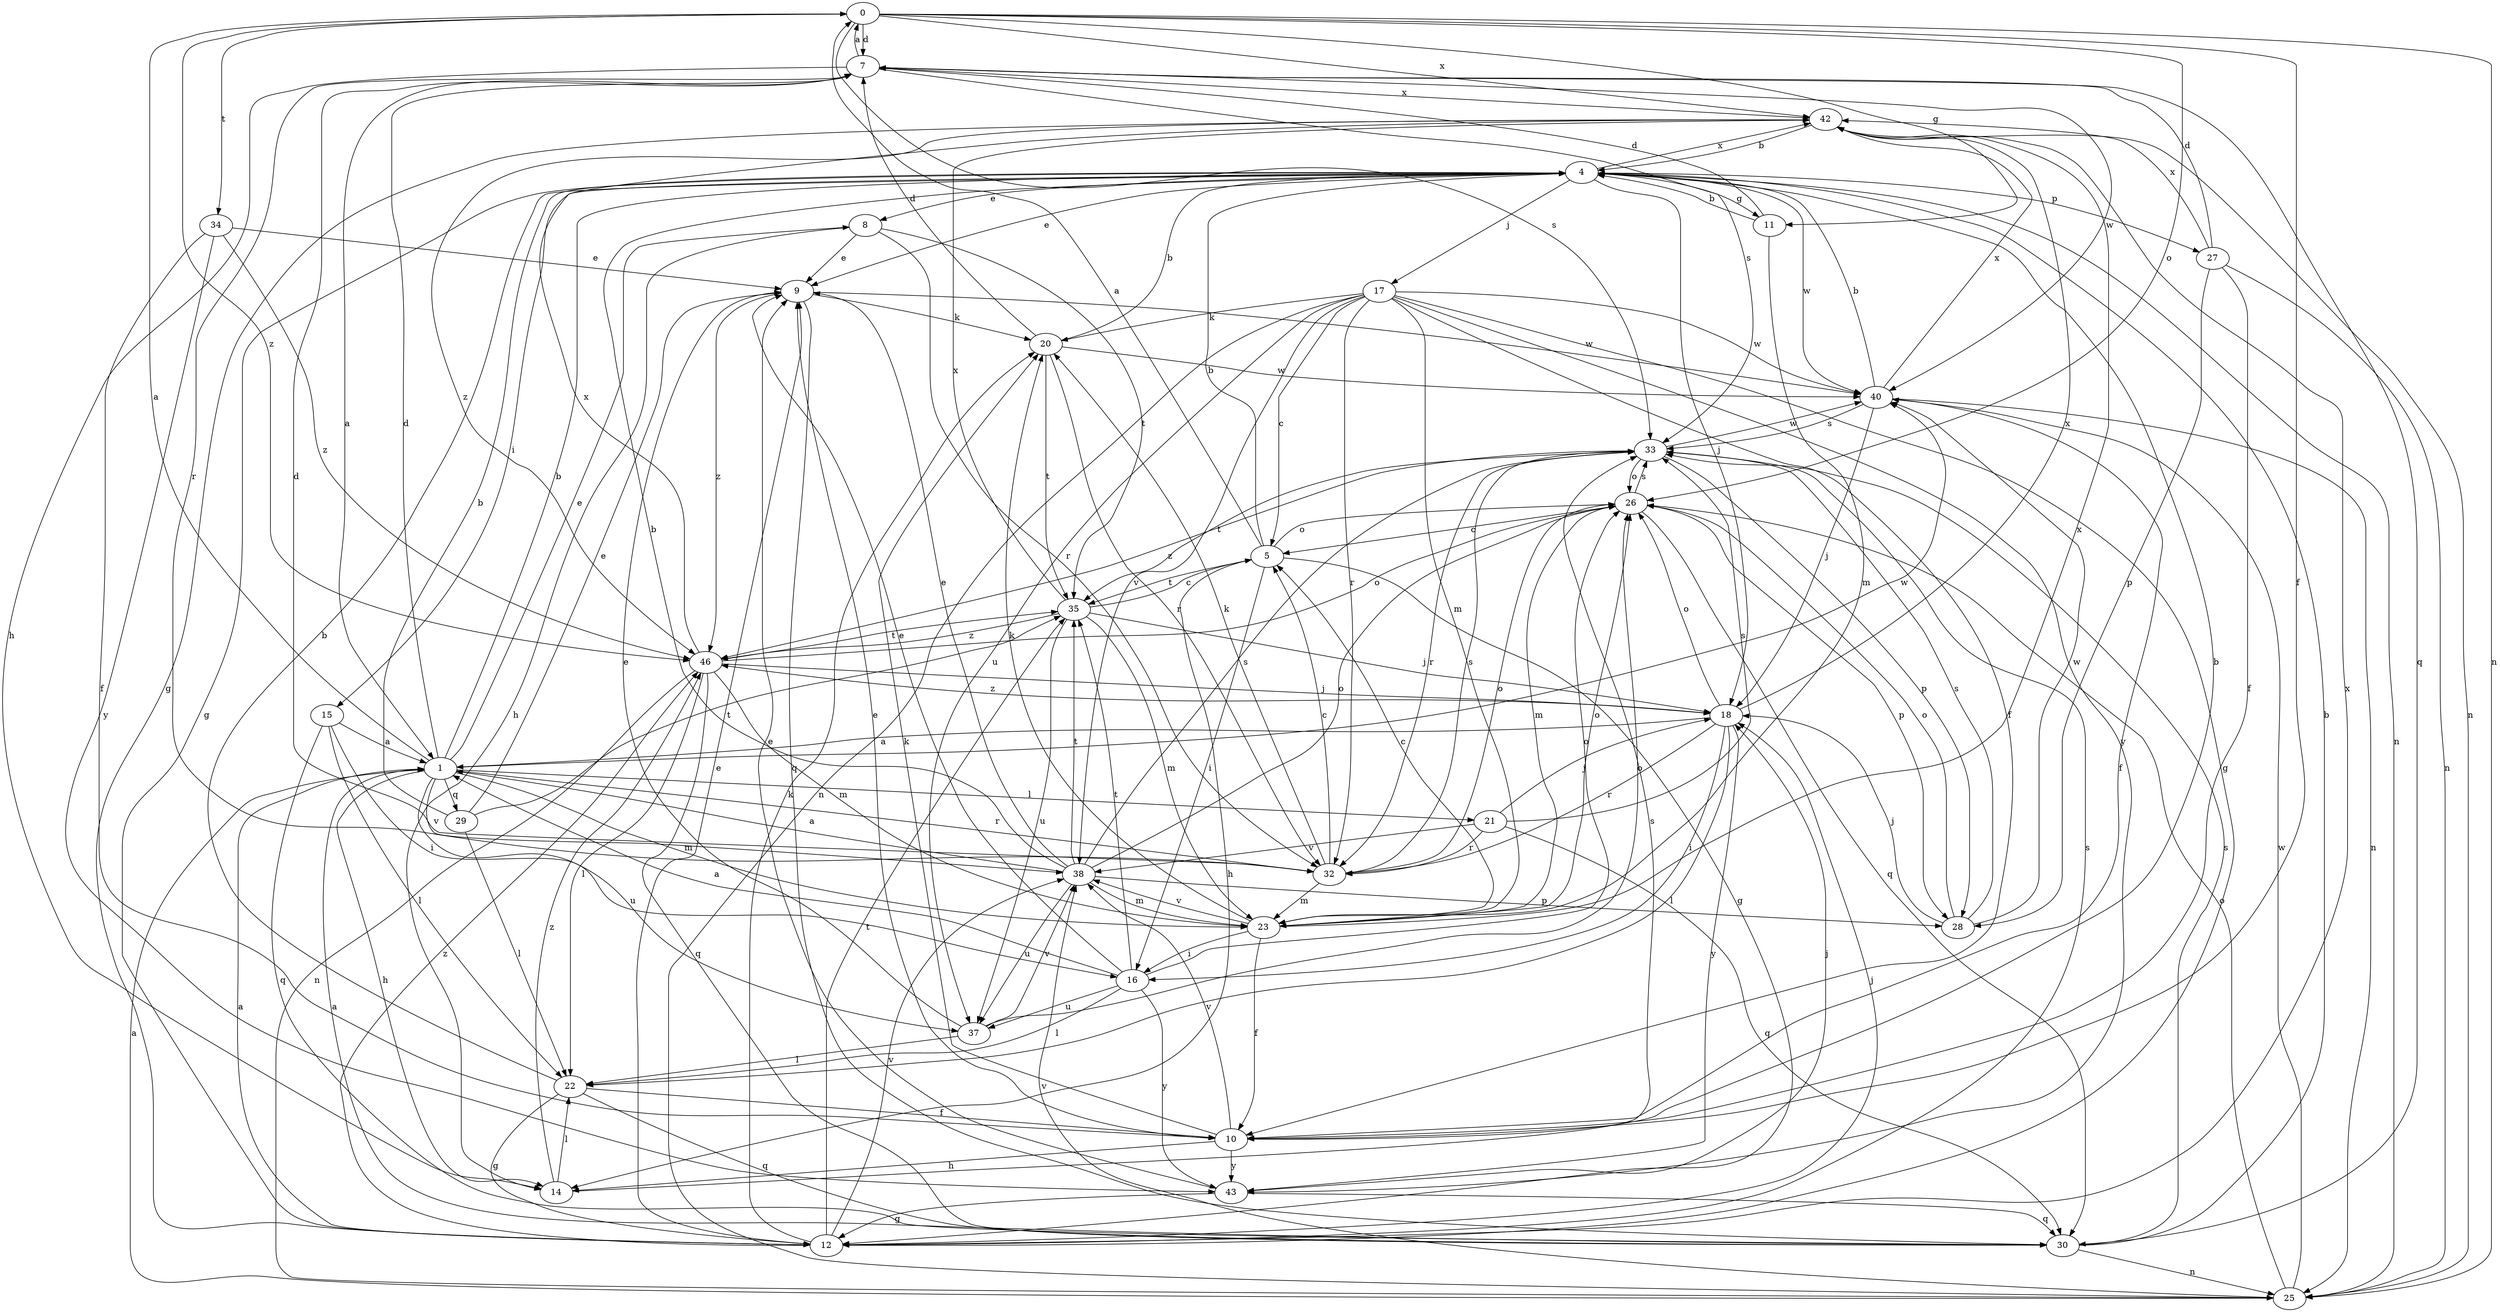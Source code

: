 strict digraph  {
0;
1;
4;
5;
7;
8;
9;
10;
11;
12;
14;
15;
16;
17;
18;
20;
21;
22;
23;
25;
26;
27;
28;
29;
30;
32;
33;
34;
35;
37;
38;
40;
42;
43;
46;
0 -> 7  [label=d];
0 -> 10  [label=f];
0 -> 11  [label=g];
0 -> 25  [label=n];
0 -> 26  [label=o];
0 -> 33  [label=s];
0 -> 34  [label=t];
0 -> 42  [label=x];
0 -> 46  [label=z];
1 -> 0  [label=a];
1 -> 4  [label=b];
1 -> 7  [label=d];
1 -> 8  [label=e];
1 -> 14  [label=h];
1 -> 21  [label=l];
1 -> 23  [label=m];
1 -> 29  [label=q];
1 -> 32  [label=r];
1 -> 37  [label=u];
1 -> 38  [label=v];
1 -> 40  [label=w];
4 -> 8  [label=e];
4 -> 9  [label=e];
4 -> 11  [label=g];
4 -> 12  [label=g];
4 -> 15  [label=i];
4 -> 17  [label=j];
4 -> 18  [label=j];
4 -> 25  [label=n];
4 -> 27  [label=p];
4 -> 40  [label=w];
4 -> 42  [label=x];
5 -> 0  [label=a];
5 -> 4  [label=b];
5 -> 12  [label=g];
5 -> 14  [label=h];
5 -> 16  [label=i];
5 -> 26  [label=o];
5 -> 35  [label=t];
7 -> 0  [label=a];
7 -> 1  [label=a];
7 -> 14  [label=h];
7 -> 30  [label=q];
7 -> 32  [label=r];
7 -> 33  [label=s];
7 -> 40  [label=w];
7 -> 42  [label=x];
8 -> 9  [label=e];
8 -> 14  [label=h];
8 -> 32  [label=r];
8 -> 35  [label=t];
9 -> 20  [label=k];
9 -> 30  [label=q];
9 -> 40  [label=w];
9 -> 46  [label=z];
10 -> 4  [label=b];
10 -> 9  [label=e];
10 -> 14  [label=h];
10 -> 20  [label=k];
10 -> 38  [label=v];
10 -> 43  [label=y];
11 -> 4  [label=b];
11 -> 7  [label=d];
11 -> 23  [label=m];
12 -> 1  [label=a];
12 -> 9  [label=e];
12 -> 18  [label=j];
12 -> 20  [label=k];
12 -> 33  [label=s];
12 -> 35  [label=t];
12 -> 38  [label=v];
12 -> 42  [label=x];
12 -> 46  [label=z];
14 -> 22  [label=l];
14 -> 33  [label=s];
14 -> 46  [label=z];
15 -> 1  [label=a];
15 -> 16  [label=i];
15 -> 22  [label=l];
15 -> 30  [label=q];
16 -> 1  [label=a];
16 -> 9  [label=e];
16 -> 22  [label=l];
16 -> 26  [label=o];
16 -> 35  [label=t];
16 -> 37  [label=u];
16 -> 43  [label=y];
17 -> 5  [label=c];
17 -> 10  [label=f];
17 -> 12  [label=g];
17 -> 20  [label=k];
17 -> 23  [label=m];
17 -> 25  [label=n];
17 -> 32  [label=r];
17 -> 37  [label=u];
17 -> 38  [label=v];
17 -> 40  [label=w];
17 -> 43  [label=y];
18 -> 1  [label=a];
18 -> 16  [label=i];
18 -> 22  [label=l];
18 -> 26  [label=o];
18 -> 32  [label=r];
18 -> 42  [label=x];
18 -> 43  [label=y];
18 -> 46  [label=z];
20 -> 4  [label=b];
20 -> 7  [label=d];
20 -> 32  [label=r];
20 -> 35  [label=t];
20 -> 40  [label=w];
21 -> 18  [label=j];
21 -> 30  [label=q];
21 -> 32  [label=r];
21 -> 33  [label=s];
21 -> 38  [label=v];
22 -> 4  [label=b];
22 -> 10  [label=f];
22 -> 12  [label=g];
22 -> 30  [label=q];
23 -> 5  [label=c];
23 -> 10  [label=f];
23 -> 16  [label=i];
23 -> 20  [label=k];
23 -> 26  [label=o];
23 -> 38  [label=v];
23 -> 42  [label=x];
25 -> 1  [label=a];
25 -> 26  [label=o];
25 -> 38  [label=v];
25 -> 40  [label=w];
26 -> 5  [label=c];
26 -> 23  [label=m];
26 -> 28  [label=p];
26 -> 30  [label=q];
26 -> 33  [label=s];
27 -> 7  [label=d];
27 -> 10  [label=f];
27 -> 25  [label=n];
27 -> 28  [label=p];
27 -> 42  [label=x];
28 -> 18  [label=j];
28 -> 26  [label=o];
28 -> 33  [label=s];
28 -> 40  [label=w];
29 -> 4  [label=b];
29 -> 9  [label=e];
29 -> 22  [label=l];
29 -> 35  [label=t];
30 -> 1  [label=a];
30 -> 4  [label=b];
30 -> 25  [label=n];
30 -> 33  [label=s];
32 -> 5  [label=c];
32 -> 7  [label=d];
32 -> 20  [label=k];
32 -> 23  [label=m];
32 -> 26  [label=o];
32 -> 33  [label=s];
33 -> 26  [label=o];
33 -> 28  [label=p];
33 -> 32  [label=r];
33 -> 35  [label=t];
33 -> 40  [label=w];
33 -> 46  [label=z];
34 -> 9  [label=e];
34 -> 10  [label=f];
34 -> 43  [label=y];
34 -> 46  [label=z];
35 -> 5  [label=c];
35 -> 18  [label=j];
35 -> 23  [label=m];
35 -> 37  [label=u];
35 -> 42  [label=x];
35 -> 46  [label=z];
37 -> 9  [label=e];
37 -> 22  [label=l];
37 -> 26  [label=o];
37 -> 38  [label=v];
38 -> 1  [label=a];
38 -> 4  [label=b];
38 -> 9  [label=e];
38 -> 23  [label=m];
38 -> 26  [label=o];
38 -> 28  [label=p];
38 -> 33  [label=s];
38 -> 35  [label=t];
38 -> 37  [label=u];
40 -> 4  [label=b];
40 -> 10  [label=f];
40 -> 18  [label=j];
40 -> 25  [label=n];
40 -> 33  [label=s];
40 -> 42  [label=x];
42 -> 4  [label=b];
42 -> 12  [label=g];
42 -> 25  [label=n];
42 -> 46  [label=z];
43 -> 9  [label=e];
43 -> 12  [label=g];
43 -> 18  [label=j];
43 -> 30  [label=q];
46 -> 18  [label=j];
46 -> 22  [label=l];
46 -> 23  [label=m];
46 -> 25  [label=n];
46 -> 26  [label=o];
46 -> 30  [label=q];
46 -> 35  [label=t];
46 -> 42  [label=x];
}
